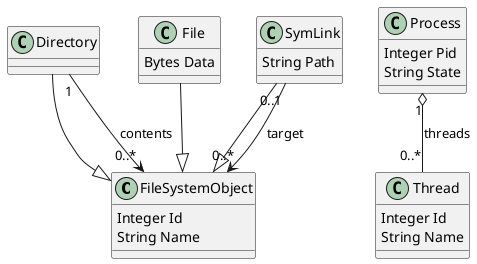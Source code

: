 @startuml

' Simple abstract base class
class FileSystemObject {
  Integer Id
  String Name
}

' Directory inherits from FileSystemObject
class Directory
Directory --|> FileSystemObject

' File inherits from FileSystemObject
class File {
  Bytes Data
}
File --|> FileSystemObject

' SymLink inherits from FileSystemObject and references another FileSystemObject
class SymLink {
  String Path
}
SymLink --|> FileSystemObject
SymLink "0..1" --> "0..*" FileSystemObject : target

' A Directory contains many FileSystemObjects
Directory "1" --> "0..*" FileSystemObject : contents

' Process class (new)
class Process {
  Integer Pid
  String State
}

' Thread class (new)
class Thread {
  Integer Id
  String Name
}

' Process has many threads (aggregation)
Process "1" o-- "0..*" Thread : threads

@enduml
